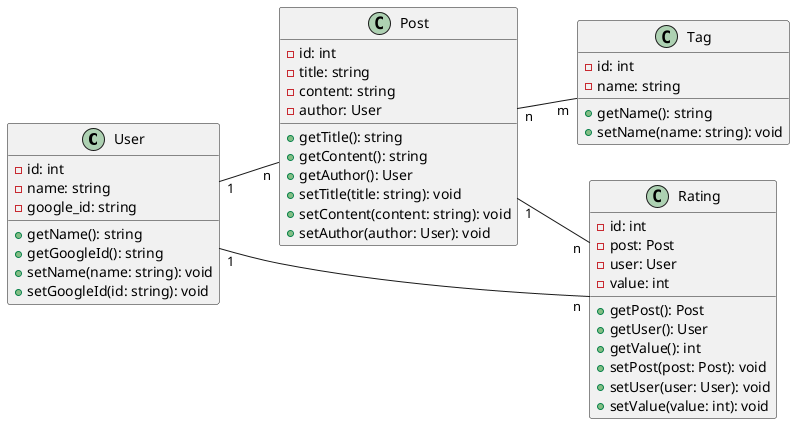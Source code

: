 @startuml class_analysis
left to right direction

class User {
  - id: int
  - name: string
  - google_id: string
  + getName(): string
  + getGoogleId(): string
  + setName(name: string): void
  + setGoogleId(id: string): void
}

class Post {
  - id: int
  - title: string
  - content: string
  - author: User
  + getTitle(): string
  + getContent(): string
  + getAuthor(): User
  + setTitle(title: string): void
  + setContent(content: string): void
  + setAuthor(author: User): void
}

class Tag {
  - id: int
  - name: string
  + getName(): string
  + setName(name: string): void
}

class Rating {
  - id: int
  - post: Post
  - user: User
  - value: int
  + getPost(): Post
  + getUser(): User
  + getValue(): int
  + setPost(post: Post): void
  + setUser(user: User): void
  + setValue(value: int): void
}

User "1" -- "n" Post
Post "n" -- "m" Tag
User "1" -- "n" Rating
Post "1" -- "n" Rating

@enduml

